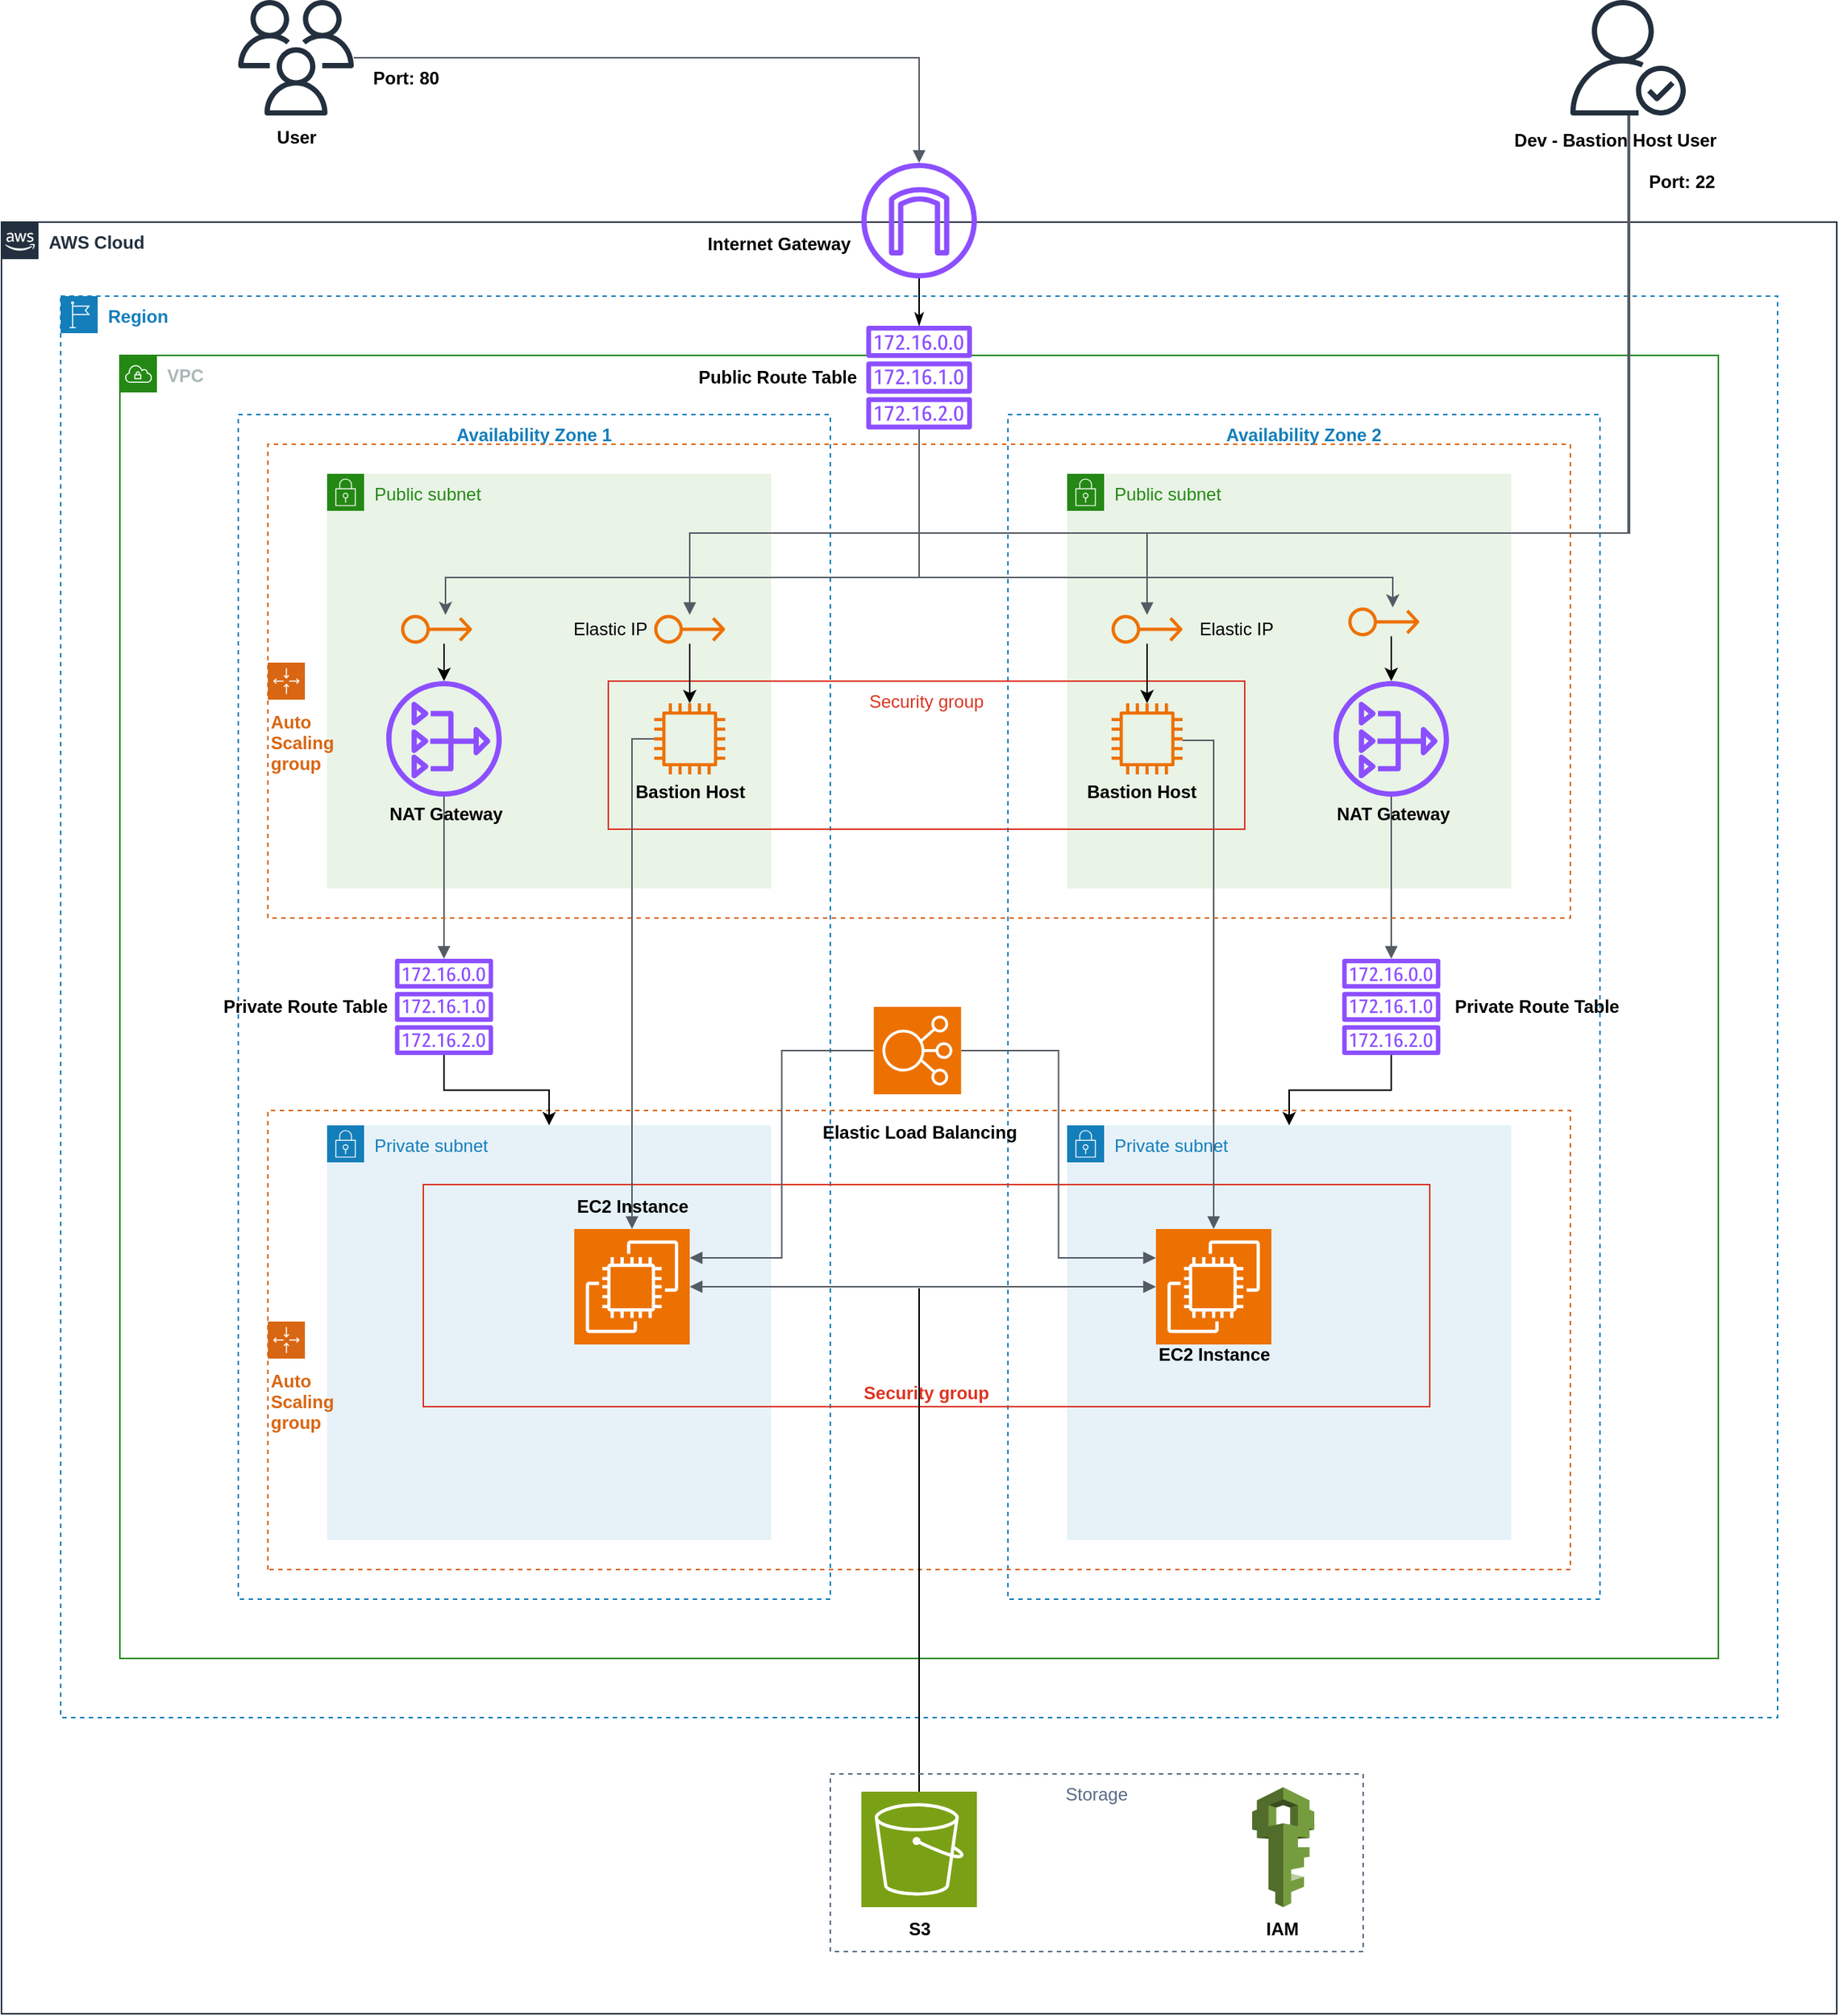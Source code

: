 <mxfile version="21.7.5" type="device">
  <diagram name="Page-1" id="vkGQn7WxQ3L01sFnEOGI">
    <mxGraphModel dx="2445" dy="1087" grid="1" gridSize="10" guides="1" tooltips="1" connect="1" arrows="1" fold="1" page="1" pageScale="1" pageWidth="850" pageHeight="1100" math="0" shadow="0">
      <root>
        <mxCell id="0" />
        <mxCell id="1" parent="0" />
        <mxCell id="5cvoMpTRVd37yO0GErrh-1" value="&lt;b&gt;AWS Cloud&lt;/b&gt;" style="points=[[0,0],[0.25,0],[0.5,0],[0.75,0],[1,0],[1,0.25],[1,0.5],[1,0.75],[1,1],[0.75,1],[0.5,1],[0.25,1],[0,1],[0,0.75],[0,0.5],[0,0.25]];outlineConnect=0;gradientColor=none;html=1;whiteSpace=wrap;fontSize=12;fontStyle=0;container=1;pointerEvents=0;collapsible=0;recursiveResize=0;shape=mxgraph.aws4.group;grIcon=mxgraph.aws4.group_aws_cloud_alt;strokeColor=#232F3E;fillColor=none;verticalAlign=top;align=left;spacingLeft=30;fontColor=#232F3E;dashed=0;" parent="1" vertex="1">
          <mxGeometry x="-40" y="150" width="1240" height="1210" as="geometry" />
        </mxCell>
        <mxCell id="5cvoMpTRVd37yO0GErrh-3" value="&lt;b&gt;VPC&lt;/b&gt;" style="points=[[0,0],[0.25,0],[0.5,0],[0.75,0],[1,0],[1,0.25],[1,0.5],[1,0.75],[1,1],[0.75,1],[0.5,1],[0.25,1],[0,1],[0,0.75],[0,0.5],[0,0.25]];outlineConnect=0;gradientColor=none;html=1;whiteSpace=wrap;fontSize=12;fontStyle=0;container=1;pointerEvents=0;collapsible=0;recursiveResize=0;shape=mxgraph.aws4.group;grIcon=mxgraph.aws4.group_vpc;strokeColor=#248814;fillColor=none;verticalAlign=top;align=left;spacingLeft=30;fontColor=#AAB7B8;dashed=0;" parent="5cvoMpTRVd37yO0GErrh-1" vertex="1">
          <mxGeometry x="80" y="90" width="1080" height="880" as="geometry" />
        </mxCell>
        <mxCell id="5cvoMpTRVd37yO0GErrh-11" value="&lt;b&gt;Region&lt;/b&gt;" style="points=[[0,0],[0.25,0],[0.5,0],[0.75,0],[1,0],[1,0.25],[1,0.5],[1,0.75],[1,1],[0.75,1],[0.5,1],[0.25,1],[0,1],[0,0.75],[0,0.5],[0,0.25]];outlineConnect=0;gradientColor=none;html=1;whiteSpace=wrap;fontSize=12;fontStyle=0;container=1;pointerEvents=0;collapsible=0;recursiveResize=0;shape=mxgraph.aws4.group;grIcon=mxgraph.aws4.group_region;strokeColor=#147EBA;fillColor=none;verticalAlign=top;align=left;spacingLeft=30;fontColor=#147EBA;dashed=1;" parent="5cvoMpTRVd37yO0GErrh-1" vertex="1">
          <mxGeometry x="40" y="50" width="1160" height="960" as="geometry" />
        </mxCell>
        <mxCell id="5cvoMpTRVd37yO0GErrh-5" value="&lt;b&gt;Availability Zone 1&lt;/b&gt;" style="fillColor=none;strokeColor=#147EBA;dashed=1;verticalAlign=top;fontStyle=0;fontColor=#147EBA;whiteSpace=wrap;html=1;" parent="5cvoMpTRVd37yO0GErrh-11" vertex="1">
          <mxGeometry x="120" y="80" width="400" height="800" as="geometry" />
        </mxCell>
        <mxCell id="5cvoMpTRVd37yO0GErrh-7" value="Public subnet" style="points=[[0,0],[0.25,0],[0.5,0],[0.75,0],[1,0],[1,0.25],[1,0.5],[1,0.75],[1,1],[0.75,1],[0.5,1],[0.25,1],[0,1],[0,0.75],[0,0.5],[0,0.25]];outlineConnect=0;gradientColor=none;html=1;whiteSpace=wrap;fontSize=12;fontStyle=0;container=1;pointerEvents=0;collapsible=0;recursiveResize=0;shape=mxgraph.aws4.group;grIcon=mxgraph.aws4.group_security_group;grStroke=0;strokeColor=#248814;fillColor=#E9F3E6;verticalAlign=top;align=left;spacingLeft=30;fontColor=#248814;dashed=0;" parent="5cvoMpTRVd37yO0GErrh-11" vertex="1">
          <mxGeometry x="180" y="120" width="300" height="280" as="geometry" />
        </mxCell>
        <mxCell id="5cvoMpTRVd37yO0GErrh-9" value="Private subnet" style="points=[[0,0],[0.25,0],[0.5,0],[0.75,0],[1,0],[1,0.25],[1,0.5],[1,0.75],[1,1],[0.75,1],[0.5,1],[0.25,1],[0,1],[0,0.75],[0,0.5],[0,0.25]];outlineConnect=0;gradientColor=none;html=1;whiteSpace=wrap;fontSize=12;fontStyle=0;container=1;pointerEvents=0;collapsible=0;recursiveResize=0;shape=mxgraph.aws4.group;grIcon=mxgraph.aws4.group_security_group;grStroke=0;strokeColor=#147EBA;fillColor=#E6F2F8;verticalAlign=top;align=left;spacingLeft=30;fontColor=#147EBA;dashed=0;" parent="5cvoMpTRVd37yO0GErrh-11" vertex="1">
          <mxGeometry x="180" y="560" width="300" height="280" as="geometry" />
        </mxCell>
        <mxCell id="5cvoMpTRVd37yO0GErrh-6" value="&lt;b&gt;Availability Zone 2&lt;/b&gt;" style="fillColor=none;strokeColor=#147EBA;dashed=1;verticalAlign=top;fontStyle=0;fontColor=#147EBA;whiteSpace=wrap;html=1;" parent="5cvoMpTRVd37yO0GErrh-11" vertex="1">
          <mxGeometry x="640" y="80" width="400" height="800" as="geometry" />
        </mxCell>
        <mxCell id="5cvoMpTRVd37yO0GErrh-8" value="Public subnet" style="points=[[0,0],[0.25,0],[0.5,0],[0.75,0],[1,0],[1,0.25],[1,0.5],[1,0.75],[1,1],[0.75,1],[0.5,1],[0.25,1],[0,1],[0,0.75],[0,0.5],[0,0.25]];outlineConnect=0;gradientColor=none;html=1;whiteSpace=wrap;fontSize=12;fontStyle=0;container=1;pointerEvents=0;collapsible=0;recursiveResize=0;shape=mxgraph.aws4.group;grIcon=mxgraph.aws4.group_security_group;grStroke=0;strokeColor=#248814;fillColor=#E9F3E6;verticalAlign=top;align=left;spacingLeft=30;fontColor=#248814;dashed=0;" parent="5cvoMpTRVd37yO0GErrh-11" vertex="1">
          <mxGeometry x="680" y="120" width="300" height="280" as="geometry" />
        </mxCell>
        <mxCell id="5cvoMpTRVd37yO0GErrh-28" value="" style="sketch=0;outlineConnect=0;fontColor=#232F3E;gradientColor=none;fillColor=#ED7100;strokeColor=none;dashed=0;verticalLabelPosition=bottom;verticalAlign=top;align=center;html=1;fontSize=12;fontStyle=0;aspect=fixed;pointerEvents=1;shape=mxgraph.aws4.instance2;" parent="5cvoMpTRVd37yO0GErrh-8" vertex="1">
          <mxGeometry x="30" y="155" width="48" height="48" as="geometry" />
        </mxCell>
        <mxCell id="5cvoMpTRVd37yO0GErrh-10" value="Private subnet" style="points=[[0,0],[0.25,0],[0.5,0],[0.75,0],[1,0],[1,0.25],[1,0.5],[1,0.75],[1,1],[0.75,1],[0.5,1],[0.25,1],[0,1],[0,0.75],[0,0.5],[0,0.25]];outlineConnect=0;gradientColor=none;html=1;whiteSpace=wrap;fontSize=12;fontStyle=0;container=1;pointerEvents=0;collapsible=0;recursiveResize=0;shape=mxgraph.aws4.group;grIcon=mxgraph.aws4.group_security_group;grStroke=0;strokeColor=#147EBA;fillColor=#E6F2F8;verticalAlign=top;align=left;spacingLeft=30;fontColor=#147EBA;dashed=0;" parent="5cvoMpTRVd37yO0GErrh-11" vertex="1">
          <mxGeometry x="680" y="560" width="300" height="280" as="geometry" />
        </mxCell>
        <mxCell id="5cvoMpTRVd37yO0GErrh-31" value="" style="sketch=0;points=[[0,0,0],[0.25,0,0],[0.5,0,0],[0.75,0,0],[1,0,0],[0,1,0],[0.25,1,0],[0.5,1,0],[0.75,1,0],[1,1,0],[0,0.25,0],[0,0.5,0],[0,0.75,0],[1,0.25,0],[1,0.5,0],[1,0.75,0]];outlineConnect=0;fontColor=#232F3E;fillColor=#ED7100;strokeColor=#ffffff;dashed=0;verticalLabelPosition=bottom;verticalAlign=top;align=center;html=1;fontSize=12;fontStyle=0;aspect=fixed;shape=mxgraph.aws4.resourceIcon;resIcon=mxgraph.aws4.ec2;" parent="5cvoMpTRVd37yO0GErrh-11" vertex="1">
          <mxGeometry x="347" y="630" width="78" height="78" as="geometry" />
        </mxCell>
        <mxCell id="5cvoMpTRVd37yO0GErrh-32" value="" style="sketch=0;points=[[0,0,0],[0.25,0,0],[0.5,0,0],[0.75,0,0],[1,0,0],[0,1,0],[0.25,1,0],[0.5,1,0],[0.75,1,0],[1,1,0],[0,0.25,0],[0,0.5,0],[0,0.75,0],[1,0.25,0],[1,0.5,0],[1,0.75,0]];outlineConnect=0;fontColor=#232F3E;fillColor=#ED7100;strokeColor=#ffffff;dashed=0;verticalLabelPosition=bottom;verticalAlign=top;align=center;html=1;fontSize=12;fontStyle=0;aspect=fixed;shape=mxgraph.aws4.resourceIcon;resIcon=mxgraph.aws4.ec2;" parent="5cvoMpTRVd37yO0GErrh-11" vertex="1">
          <mxGeometry x="740" y="630" width="78" height="78" as="geometry" />
        </mxCell>
        <mxCell id="5cvoMpTRVd37yO0GErrh-38" value="" style="edgeStyle=orthogonalEdgeStyle;html=1;endArrow=block;elbow=vertical;startArrow=block;startFill=1;endFill=1;strokeColor=#545B64;rounded=0;exitX=1;exitY=0.5;exitDx=0;exitDy=0;exitPerimeter=0;entryX=0;entryY=0.5;entryDx=0;entryDy=0;entryPerimeter=0;" parent="5cvoMpTRVd37yO0GErrh-11" source="5cvoMpTRVd37yO0GErrh-31" target="5cvoMpTRVd37yO0GErrh-32" edge="1">
          <mxGeometry width="100" relative="1" as="geometry">
            <mxPoint x="530" y="660" as="sourcePoint" />
            <mxPoint x="630" y="660" as="targetPoint" />
          </mxGeometry>
        </mxCell>
        <mxCell id="5cvoMpTRVd37yO0GErrh-12" value="&lt;b&gt;&lt;br&gt;&lt;br&gt;&lt;br&gt;&lt;br&gt;Auto &lt;br&gt;Scaling &lt;br&gt;group&lt;/b&gt;" style="points=[[0,0],[0.25,0],[0.5,0],[0.75,0],[1,0],[1,0.25],[1,0.5],[1,0.75],[1,1],[0.75,1],[0.5,1],[0.25,1],[0,1],[0,0.75],[0,0.5],[0,0.25]];outlineConnect=0;gradientColor=none;html=1;whiteSpace=wrap;fontSize=12;fontStyle=0;container=1;pointerEvents=0;collapsible=0;recursiveResize=0;shape=mxgraph.aws4.groupCenter;grIcon=mxgraph.aws4.group_auto_scaling_group;grStroke=1;strokeColor=#D86613;fillColor=none;verticalAlign=middle;align=left;fontColor=#D86613;dashed=1;spacingTop=25;direction=north;" parent="5cvoMpTRVd37yO0GErrh-11" vertex="1">
          <mxGeometry x="140" y="550" width="880" height="310" as="geometry" />
        </mxCell>
        <mxCell id="5cvoMpTRVd37yO0GErrh-13" value="&lt;b&gt;Security group&lt;/b&gt;" style="fillColor=none;strokeColor=#DD3522;verticalAlign=bottom;fontStyle=0;fontColor=#DD3522;whiteSpace=wrap;html=1;direction=north;align=center;" parent="5cvoMpTRVd37yO0GErrh-12" vertex="1">
          <mxGeometry x="105" y="50" width="680" height="150" as="geometry" />
        </mxCell>
        <mxCell id="5cvoMpTRVd37yO0GErrh-93" value="Elastic Load Balancing" style="text;html=1;align=center;verticalAlign=middle;resizable=0;points=[];autosize=1;strokeColor=none;fillColor=none;fontStyle=1" parent="5cvoMpTRVd37yO0GErrh-12" vertex="1">
          <mxGeometry x="365" width="150" height="30" as="geometry" />
        </mxCell>
        <mxCell id="5cvoMpTRVd37yO0GErrh-39" value="" style="endArrow=none;html=1;rounded=0;exitX=0.5;exitY=0;exitDx=0;exitDy=0;exitPerimeter=0;" parent="5cvoMpTRVd37yO0GErrh-11" source="5cvoMpTRVd37yO0GErrh-22" edge="1">
          <mxGeometry width="50" height="50" relative="1" as="geometry">
            <mxPoint x="520" y="860" as="sourcePoint" />
            <mxPoint x="580" y="670" as="targetPoint" />
          </mxGeometry>
        </mxCell>
        <mxCell id="5cvoMpTRVd37yO0GErrh-16" value="" style="sketch=0;outlineConnect=0;fontColor=#232F3E;gradientColor=none;fillColor=#8C4FFF;strokeColor=none;dashed=0;verticalLabelPosition=bottom;verticalAlign=top;align=center;html=1;fontSize=12;fontStyle=0;aspect=fixed;pointerEvents=1;shape=mxgraph.aws4.nat_gateway;" parent="5cvoMpTRVd37yO0GErrh-11" vertex="1">
          <mxGeometry x="220" y="260" width="78" height="78" as="geometry" />
        </mxCell>
        <mxCell id="5cvoMpTRVd37yO0GErrh-45" value="" style="edgeStyle=orthogonalEdgeStyle;html=1;endArrow=block;elbow=vertical;startArrow=none;endFill=1;strokeColor=#545B64;rounded=0;" parent="5cvoMpTRVd37yO0GErrh-11" source="5cvoMpTRVd37yO0GErrh-16" target="5cvoMpTRVd37yO0GErrh-67" edge="1">
          <mxGeometry width="100" relative="1" as="geometry">
            <mxPoint x="370" y="380" as="sourcePoint" />
            <mxPoint x="580" y="480" as="targetPoint" />
            <Array as="points" />
          </mxGeometry>
        </mxCell>
        <mxCell id="5cvoMpTRVd37yO0GErrh-46" value="" style="edgeStyle=orthogonalEdgeStyle;html=1;endArrow=block;elbow=vertical;startArrow=none;endFill=1;strokeColor=#545B64;rounded=0;" parent="5cvoMpTRVd37yO0GErrh-11" source="5cvoMpTRVd37yO0GErrh-17" target="PjRyhQslUev43oaEKnDN-6" edge="1">
          <mxGeometry width="100" relative="1" as="geometry">
            <mxPoint x="790" y="430" as="sourcePoint" />
            <mxPoint x="580" y="490" as="targetPoint" />
            <Array as="points">
              <mxPoint x="899" y="450" />
              <mxPoint x="899" y="450" />
            </Array>
          </mxGeometry>
        </mxCell>
        <mxCell id="5cvoMpTRVd37yO0GErrh-49" value="" style="edgeStyle=orthogonalEdgeStyle;html=1;endArrow=block;elbow=vertical;startArrow=none;endFill=1;strokeColor=#545B64;rounded=0;entryX=0.5;entryY=0;entryDx=0;entryDy=0;entryPerimeter=0;" parent="5cvoMpTRVd37yO0GErrh-11" source="5cvoMpTRVd37yO0GErrh-28" target="5cvoMpTRVd37yO0GErrh-32" edge="1">
          <mxGeometry width="100" relative="1" as="geometry">
            <mxPoint x="820" y="450" as="sourcePoint" />
            <mxPoint x="920" y="450" as="targetPoint" />
            <Array as="points">
              <mxPoint x="779" y="300" />
            </Array>
          </mxGeometry>
        </mxCell>
        <mxCell id="5cvoMpTRVd37yO0GErrh-57" value="EC2 Instance" style="text;html=1;align=center;verticalAlign=middle;resizable=0;points=[];autosize=1;strokeColor=none;fillColor=none;fontStyle=1" parent="5cvoMpTRVd37yO0GErrh-11" vertex="1">
          <mxGeometry x="336" y="600" width="100" height="30" as="geometry" />
        </mxCell>
        <mxCell id="5cvoMpTRVd37yO0GErrh-58" value="EC2 Instance" style="text;html=1;align=center;verticalAlign=middle;resizable=0;points=[];autosize=1;strokeColor=none;fillColor=none;fontStyle=1" parent="5cvoMpTRVd37yO0GErrh-11" vertex="1">
          <mxGeometry x="729" y="700" width="100" height="30" as="geometry" />
        </mxCell>
        <mxCell id="5cvoMpTRVd37yO0GErrh-66" value="" style="edgeStyle=orthogonalEdgeStyle;html=1;endArrow=none;elbow=vertical;startArrow=classic;startFill=1;endFill=0;strokeColor=#545B64;rounded=0;" parent="5cvoMpTRVd37yO0GErrh-11" source="PjRyhQslUev43oaEKnDN-3" target="5cvoMpTRVd37yO0GErrh-71" edge="1">
          <mxGeometry width="100" relative="1" as="geometry">
            <mxPoint x="779.0" y="205.306" as="sourcePoint" />
            <mxPoint x="580" y="160" as="targetPoint" />
            <Array as="points">
              <mxPoint x="900" y="190" />
              <mxPoint x="580" y="190" />
            </Array>
          </mxGeometry>
        </mxCell>
        <mxCell id="5cvoMpTRVd37yO0GErrh-65" value="" style="edgeStyle=orthogonalEdgeStyle;html=1;endArrow=none;elbow=vertical;startArrow=classic;startFill=1;endFill=0;strokeColor=#545B64;rounded=0;" parent="5cvoMpTRVd37yO0GErrh-11" source="PjRyhQslUev43oaEKnDN-1" target="5cvoMpTRVd37yO0GErrh-71" edge="1">
          <mxGeometry width="100" relative="1" as="geometry">
            <mxPoint x="386.053" y="210.306" as="sourcePoint" />
            <mxPoint x="580" y="170" as="targetPoint" />
            <Array as="points">
              <mxPoint x="260" y="190" />
              <mxPoint x="580" y="190" />
            </Array>
          </mxGeometry>
        </mxCell>
        <mxCell id="5cvoMpTRVd37yO0GErrh-80" value="Public Route Table" style="text;html=1;align=center;verticalAlign=middle;resizable=0;points=[];autosize=1;strokeColor=none;fillColor=none;fontStyle=1" parent="5cvoMpTRVd37yO0GErrh-11" vertex="1">
          <mxGeometry x="419.35" y="40" width="130" height="30" as="geometry" />
        </mxCell>
        <mxCell id="5cvoMpTRVd37yO0GErrh-71" value="" style="sketch=0;outlineConnect=0;fontColor=#232F3E;gradientColor=none;fillColor=#8C4FFF;strokeColor=none;dashed=0;verticalLabelPosition=bottom;verticalAlign=top;align=center;html=1;fontSize=12;fontStyle=0;aspect=fixed;pointerEvents=1;shape=mxgraph.aws4.route_table;" parent="5cvoMpTRVd37yO0GErrh-11" vertex="1">
          <mxGeometry x="544.08" y="20" width="71.84" height="70" as="geometry" />
        </mxCell>
        <mxCell id="5cvoMpTRVd37yO0GErrh-89" value="&lt;b&gt;&lt;br&gt;&lt;br&gt;&lt;br&gt;&lt;br&gt;Auto &lt;br&gt;Scaling &lt;br&gt;group&lt;/b&gt;" style="points=[[0,0],[0.25,0],[0.5,0],[0.75,0],[1,0],[1,0.25],[1,0.5],[1,0.75],[1,1],[0.75,1],[0.5,1],[0.25,1],[0,1],[0,0.75],[0,0.5],[0,0.25]];outlineConnect=0;gradientColor=none;html=1;whiteSpace=wrap;fontSize=12;fontStyle=0;container=1;pointerEvents=0;collapsible=0;recursiveResize=0;shape=mxgraph.aws4.groupCenter;grIcon=mxgraph.aws4.group_auto_scaling_group;grStroke=1;strokeColor=#D86613;fillColor=none;verticalAlign=middle;align=left;fontColor=#D86613;dashed=1;spacingTop=25;direction=north;" parent="5cvoMpTRVd37yO0GErrh-11" vertex="1">
          <mxGeometry x="140" y="100" width="880" height="320" as="geometry" />
        </mxCell>
        <mxCell id="5cvoMpTRVd37yO0GErrh-142" value="Security group" style="fillColor=none;strokeColor=#DD3522;verticalAlign=top;fontStyle=0;fontColor=#DD3522;whiteSpace=wrap;html=1;" parent="5cvoMpTRVd37yO0GErrh-89" vertex="1">
          <mxGeometry x="230" y="160" width="430" height="100" as="geometry" />
        </mxCell>
        <mxCell id="5cvoMpTRVd37yO0GErrh-50" value="NAT Gateway" style="text;html=1;align=center;verticalAlign=middle;resizable=0;points=[];autosize=1;strokeColor=none;fillColor=none;fontStyle=1" parent="5cvoMpTRVd37yO0GErrh-89" vertex="1">
          <mxGeometry x="70" y="235" width="100" height="30" as="geometry" />
        </mxCell>
        <mxCell id="5cvoMpTRVd37yO0GErrh-51" value="NAT Gateway" style="text;html=1;align=center;verticalAlign=middle;resizable=0;points=[];autosize=1;strokeColor=none;fillColor=none;fontStyle=1" parent="5cvoMpTRVd37yO0GErrh-89" vertex="1">
          <mxGeometry x="710" y="235" width="100" height="30" as="geometry" />
        </mxCell>
        <mxCell id="5cvoMpTRVd37yO0GErrh-140" value="" style="sketch=0;outlineConnect=0;fontColor=#232F3E;gradientColor=none;fillColor=#ED7100;strokeColor=none;dashed=0;verticalLabelPosition=bottom;verticalAlign=top;align=center;html=1;fontSize=12;fontStyle=0;aspect=fixed;pointerEvents=1;shape=mxgraph.aws4.instance2;" parent="5cvoMpTRVd37yO0GErrh-89" vertex="1">
          <mxGeometry x="261" y="175" width="48" height="48" as="geometry" />
        </mxCell>
        <mxCell id="5cvoMpTRVd37yO0GErrh-153" value="" style="sketch=0;outlineConnect=0;fontColor=#232F3E;gradientColor=none;fillColor=#ED7100;strokeColor=none;dashed=0;verticalLabelPosition=bottom;verticalAlign=top;align=center;html=1;fontSize=12;fontStyle=0;aspect=fixed;pointerEvents=1;shape=mxgraph.aws4.elastic_ip_address;" parent="5cvoMpTRVd37yO0GErrh-89" vertex="1">
          <mxGeometry x="570" y="115" width="48" height="20" as="geometry" />
        </mxCell>
        <mxCell id="5cvoMpTRVd37yO0GErrh-91" value="" style="edgeStyle=orthogonalEdgeStyle;html=1;endArrow=block;elbow=vertical;startArrow=none;endFill=1;strokeColor=#545B64;rounded=0;entryX=1;entryY=0.25;entryDx=0;entryDy=0;entryPerimeter=0;exitX=0;exitY=0.5;exitDx=0;exitDy=0;exitPerimeter=0;" parent="5cvoMpTRVd37yO0GErrh-11" source="5cvoMpTRVd37yO0GErrh-94" target="5cvoMpTRVd37yO0GErrh-31" edge="1">
          <mxGeometry width="100" relative="1" as="geometry">
            <mxPoint x="551" y="510" as="sourcePoint" />
            <mxPoint x="430" y="550" as="targetPoint" />
          </mxGeometry>
        </mxCell>
        <mxCell id="5cvoMpTRVd37yO0GErrh-92" value="" style="edgeStyle=orthogonalEdgeStyle;html=1;endArrow=block;elbow=vertical;startArrow=none;endFill=1;strokeColor=#545B64;rounded=0;entryX=0;entryY=0.25;entryDx=0;entryDy=0;entryPerimeter=0;exitX=1;exitY=0.5;exitDx=0;exitDy=0;exitPerimeter=0;" parent="5cvoMpTRVd37yO0GErrh-11" source="5cvoMpTRVd37yO0GErrh-94" target="5cvoMpTRVd37yO0GErrh-32" edge="1">
          <mxGeometry width="100" relative="1" as="geometry">
            <mxPoint x="609" y="509" as="sourcePoint" />
            <mxPoint x="435" y="660" as="targetPoint" />
          </mxGeometry>
        </mxCell>
        <mxCell id="5cvoMpTRVd37yO0GErrh-52" value="Bastion Host" style="text;html=1;align=center;verticalAlign=middle;resizable=0;points=[];autosize=1;strokeColor=none;fillColor=none;fontStyle=1" parent="5cvoMpTRVd37yO0GErrh-11" vertex="1">
          <mxGeometry x="680" y="320" width="100" height="30" as="geometry" />
        </mxCell>
        <mxCell id="5cvoMpTRVd37yO0GErrh-17" value="" style="sketch=0;outlineConnect=0;fontColor=#232F3E;gradientColor=none;fillColor=#8C4FFF;strokeColor=none;dashed=0;verticalLabelPosition=bottom;verticalAlign=top;align=center;html=1;fontSize=12;fontStyle=0;aspect=fixed;pointerEvents=1;shape=mxgraph.aws4.nat_gateway;" parent="5cvoMpTRVd37yO0GErrh-11" vertex="1">
          <mxGeometry x="860" y="260" width="78" height="78" as="geometry" />
        </mxCell>
        <mxCell id="5cvoMpTRVd37yO0GErrh-141" value="Bastion Host" style="text;html=1;align=center;verticalAlign=middle;resizable=0;points=[];autosize=1;strokeColor=none;fillColor=none;fontStyle=1" parent="5cvoMpTRVd37yO0GErrh-11" vertex="1">
          <mxGeometry x="375" y="320" width="100" height="30" as="geometry" />
        </mxCell>
        <mxCell id="5cvoMpTRVd37yO0GErrh-70" value="Private Route Table" style="text;html=1;align=center;verticalAlign=middle;resizable=0;points=[];autosize=1;strokeColor=none;fillColor=none;fontStyle=1" parent="5cvoMpTRVd37yO0GErrh-11" vertex="1">
          <mxGeometry x="100.0" y="465" width="130" height="30" as="geometry" />
        </mxCell>
        <mxCell id="5cvoMpTRVd37yO0GErrh-149" value="Elastic IP" style="text;html=1;align=center;verticalAlign=middle;resizable=0;points=[];autosize=1;strokeColor=none;fillColor=none;fontStyle=0" parent="5cvoMpTRVd37yO0GErrh-11" vertex="1">
          <mxGeometry x="336" y="210" width="70" height="30" as="geometry" />
        </mxCell>
        <mxCell id="5cvoMpTRVd37yO0GErrh-150" value="Elastic IP" style="text;html=1;align=center;verticalAlign=middle;resizable=0;points=[];autosize=1;strokeColor=none;fillColor=none;fontStyle=0" parent="5cvoMpTRVd37yO0GErrh-11" vertex="1">
          <mxGeometry x="759" y="210" width="70" height="30" as="geometry" />
        </mxCell>
        <mxCell id="5cvoMpTRVd37yO0GErrh-151" value="" style="edgeStyle=orthogonalEdgeStyle;html=1;endArrow=block;elbow=vertical;startArrow=none;endFill=1;strokeColor=#545B64;rounded=0;entryX=0.5;entryY=0;entryDx=0;entryDy=0;entryPerimeter=0;" parent="5cvoMpTRVd37yO0GErrh-11" source="5cvoMpTRVd37yO0GErrh-140" target="5cvoMpTRVd37yO0GErrh-31" edge="1">
          <mxGeometry width="100" relative="1" as="geometry">
            <mxPoint x="768" y="310" as="sourcePoint" />
            <mxPoint x="789" y="640" as="targetPoint" />
            <Array as="points">
              <mxPoint x="386" y="299" />
            </Array>
          </mxGeometry>
        </mxCell>
        <mxCell id="5cvoMpTRVd37yO0GErrh-155" style="edgeStyle=orthogonalEdgeStyle;rounded=0;orthogonalLoop=1;jettySize=auto;html=1;" parent="5cvoMpTRVd37yO0GErrh-11" source="5cvoMpTRVd37yO0GErrh-152" target="5cvoMpTRVd37yO0GErrh-140" edge="1">
          <mxGeometry relative="1" as="geometry" />
        </mxCell>
        <mxCell id="5cvoMpTRVd37yO0GErrh-152" value="" style="sketch=0;outlineConnect=0;fontColor=#232F3E;gradientColor=none;fillColor=#ED7100;strokeColor=none;dashed=0;verticalLabelPosition=bottom;verticalAlign=top;align=center;html=1;fontSize=12;fontStyle=0;aspect=fixed;pointerEvents=1;shape=mxgraph.aws4.elastic_ip_address;" parent="5cvoMpTRVd37yO0GErrh-11" vertex="1">
          <mxGeometry x="401" y="215" width="48" height="20" as="geometry" />
        </mxCell>
        <mxCell id="5cvoMpTRVd37yO0GErrh-160" style="edgeStyle=orthogonalEdgeStyle;rounded=0;orthogonalLoop=1;jettySize=auto;html=1;" parent="5cvoMpTRVd37yO0GErrh-11" source="5cvoMpTRVd37yO0GErrh-153" target="5cvoMpTRVd37yO0GErrh-28" edge="1">
          <mxGeometry relative="1" as="geometry" />
        </mxCell>
        <mxCell id="5cvoMpTRVd37yO0GErrh-94" value="" style="sketch=0;points=[[0,0,0],[0.25,0,0],[0.5,0,0],[0.75,0,0],[1,0,0],[0,1,0],[0.25,1,0],[0.5,1,0],[0.75,1,0],[1,1,0],[0,0.25,0],[0,0.5,0],[0,0.75,0],[1,0.25,0],[1,0.5,0],[1,0.75,0]];outlineConnect=0;fontColor=#232F3E;fillColor=#ED7100;strokeColor=#ffffff;dashed=0;verticalLabelPosition=bottom;verticalAlign=top;align=center;html=1;fontSize=12;fontStyle=0;aspect=fixed;shape=mxgraph.aws4.resourceIcon;resIcon=mxgraph.aws4.elastic_load_balancing;" parent="5cvoMpTRVd37yO0GErrh-11" vertex="1">
          <mxGeometry x="549.35" y="480" width="59" height="59" as="geometry" />
        </mxCell>
        <mxCell id="PjRyhQslUev43oaEKnDN-2" style="edgeStyle=orthogonalEdgeStyle;rounded=0;orthogonalLoop=1;jettySize=auto;html=1;" edge="1" parent="5cvoMpTRVd37yO0GErrh-11" source="PjRyhQslUev43oaEKnDN-1" target="5cvoMpTRVd37yO0GErrh-16">
          <mxGeometry relative="1" as="geometry">
            <Array as="points">
              <mxPoint x="259" y="250" />
              <mxPoint x="259" y="250" />
            </Array>
          </mxGeometry>
        </mxCell>
        <mxCell id="PjRyhQslUev43oaEKnDN-1" value="" style="sketch=0;outlineConnect=0;fontColor=#232F3E;gradientColor=none;fillColor=#ED7100;strokeColor=none;dashed=0;verticalLabelPosition=bottom;verticalAlign=top;align=center;html=1;fontSize=12;fontStyle=0;aspect=fixed;pointerEvents=1;shape=mxgraph.aws4.elastic_ip_address;" vertex="1" parent="5cvoMpTRVd37yO0GErrh-11">
          <mxGeometry x="230" y="215" width="48" height="20" as="geometry" />
        </mxCell>
        <mxCell id="PjRyhQslUev43oaEKnDN-5" value="" style="edgeStyle=orthogonalEdgeStyle;rounded=0;orthogonalLoop=1;jettySize=auto;html=1;" edge="1" parent="5cvoMpTRVd37yO0GErrh-11" source="PjRyhQslUev43oaEKnDN-3" target="5cvoMpTRVd37yO0GErrh-17">
          <mxGeometry relative="1" as="geometry">
            <Array as="points">
              <mxPoint x="899" y="240" />
              <mxPoint x="899" y="240" />
            </Array>
          </mxGeometry>
        </mxCell>
        <mxCell id="PjRyhQslUev43oaEKnDN-3" value="" style="sketch=0;outlineConnect=0;fontColor=#232F3E;gradientColor=none;fillColor=#ED7100;strokeColor=none;dashed=0;verticalLabelPosition=bottom;verticalAlign=top;align=center;html=1;fontSize=12;fontStyle=0;aspect=fixed;pointerEvents=1;shape=mxgraph.aws4.elastic_ip_address;" vertex="1" parent="5cvoMpTRVd37yO0GErrh-11">
          <mxGeometry x="870" y="210" width="48" height="20" as="geometry" />
        </mxCell>
        <mxCell id="PjRyhQslUev43oaEKnDN-7" value="" style="edgeStyle=orthogonalEdgeStyle;rounded=0;orthogonalLoop=1;jettySize=auto;html=1;" edge="1" parent="5cvoMpTRVd37yO0GErrh-11" source="5cvoMpTRVd37yO0GErrh-67" target="5cvoMpTRVd37yO0GErrh-9">
          <mxGeometry relative="1" as="geometry" />
        </mxCell>
        <mxCell id="5cvoMpTRVd37yO0GErrh-67" value="" style="sketch=0;outlineConnect=0;fontColor=#232F3E;gradientColor=none;fillColor=#8C4FFF;strokeColor=none;dashed=0;verticalLabelPosition=bottom;verticalAlign=top;align=center;html=1;fontSize=12;fontStyle=0;aspect=fixed;pointerEvents=1;shape=mxgraph.aws4.route_table;" parent="5cvoMpTRVd37yO0GErrh-11" vertex="1">
          <mxGeometry x="225.65" y="447.5" width="66.71" height="65" as="geometry" />
        </mxCell>
        <mxCell id="PjRyhQslUev43oaEKnDN-8" style="edgeStyle=orthogonalEdgeStyle;rounded=0;orthogonalLoop=1;jettySize=auto;html=1;" edge="1" parent="5cvoMpTRVd37yO0GErrh-11" source="PjRyhQslUev43oaEKnDN-6" target="5cvoMpTRVd37yO0GErrh-10">
          <mxGeometry relative="1" as="geometry" />
        </mxCell>
        <mxCell id="PjRyhQslUev43oaEKnDN-6" value="" style="sketch=0;outlineConnect=0;fontColor=#232F3E;gradientColor=none;fillColor=#8C4FFF;strokeColor=none;dashed=0;verticalLabelPosition=bottom;verticalAlign=top;align=center;html=1;fontSize=12;fontStyle=0;aspect=fixed;pointerEvents=1;shape=mxgraph.aws4.route_table;" vertex="1" parent="5cvoMpTRVd37yO0GErrh-11">
          <mxGeometry x="865.65" y="447.5" width="66.71" height="65" as="geometry" />
        </mxCell>
        <mxCell id="PjRyhQslUev43oaEKnDN-9" value="Private Route Table" style="text;html=1;align=center;verticalAlign=middle;resizable=0;points=[];autosize=1;strokeColor=none;fillColor=none;fontStyle=1" vertex="1" parent="5cvoMpTRVd37yO0GErrh-11">
          <mxGeometry x="932.36" y="465" width="130" height="30" as="geometry" />
        </mxCell>
        <mxCell id="5cvoMpTRVd37yO0GErrh-59" value="Internet Gateway" style="text;html=1;align=center;verticalAlign=middle;resizable=0;points=[];autosize=1;strokeColor=none;fillColor=none;fontStyle=1" parent="5cvoMpTRVd37yO0GErrh-1" vertex="1">
          <mxGeometry x="465" width="120" height="30" as="geometry" />
        </mxCell>
        <mxCell id="5cvoMpTRVd37yO0GErrh-35" value="Storage" style="fillColor=none;strokeColor=#5A6C86;dashed=1;verticalAlign=top;fontStyle=0;fontColor=#5A6C86;whiteSpace=wrap;html=1;" parent="5cvoMpTRVd37yO0GErrh-1" vertex="1">
          <mxGeometry x="560" y="1048" width="360" height="120" as="geometry" />
        </mxCell>
        <mxCell id="5cvoMpTRVd37yO0GErrh-63" value="S3" style="text;html=1;align=center;verticalAlign=middle;resizable=0;points=[];autosize=1;strokeColor=none;fillColor=none;fontStyle=1" parent="5cvoMpTRVd37yO0GErrh-1" vertex="1">
          <mxGeometry x="600" y="1138" width="40" height="30" as="geometry" />
        </mxCell>
        <mxCell id="5cvoMpTRVd37yO0GErrh-22" value="" style="sketch=0;points=[[0,0,0],[0.25,0,0],[0.5,0,0],[0.75,0,0],[1,0,0],[0,1,0],[0.25,1,0],[0.5,1,0],[0.75,1,0],[1,1,0],[0,0.25,0],[0,0.5,0],[0,0.75,0],[1,0.25,0],[1,0.5,0],[1,0.75,0]];outlineConnect=0;fontColor=#232F3E;fillColor=#7AA116;strokeColor=#ffffff;dashed=0;verticalLabelPosition=bottom;verticalAlign=top;align=center;html=1;fontSize=12;fontStyle=0;aspect=fixed;shape=mxgraph.aws4.resourceIcon;resIcon=mxgraph.aws4.s3;" parent="5cvoMpTRVd37yO0GErrh-1" vertex="1">
          <mxGeometry x="581" y="1060" width="78" height="78" as="geometry" />
        </mxCell>
        <mxCell id="5cvoMpTRVd37yO0GErrh-34" value="" style="outlineConnect=0;dashed=0;verticalLabelPosition=bottom;verticalAlign=top;align=center;html=1;shape=mxgraph.aws3.iam;fillColor=#759C3E;gradientColor=none;" parent="5cvoMpTRVd37yO0GErrh-1" vertex="1">
          <mxGeometry x="845" y="1057" width="42" height="81" as="geometry" />
        </mxCell>
        <mxCell id="5cvoMpTRVd37yO0GErrh-64" value="IAM" style="text;html=1;align=center;verticalAlign=middle;resizable=0;points=[];autosize=1;strokeColor=none;fillColor=none;fontStyle=1" parent="5cvoMpTRVd37yO0GErrh-1" vertex="1">
          <mxGeometry x="840" y="1138" width="50" height="30" as="geometry" />
        </mxCell>
        <mxCell id="5cvoMpTRVd37yO0GErrh-14" value="" style="sketch=0;outlineConnect=0;fontColor=#232F3E;gradientColor=none;fillColor=#232F3D;strokeColor=none;dashed=0;verticalLabelPosition=bottom;verticalAlign=top;align=center;html=1;fontSize=12;fontStyle=0;aspect=fixed;pointerEvents=1;shape=mxgraph.aws4.users;" parent="1" vertex="1">
          <mxGeometry x="120" width="78" height="78" as="geometry" />
        </mxCell>
        <mxCell id="5cvoMpTRVd37yO0GErrh-44" style="edgeStyle=orthogonalEdgeStyle;rounded=0;orthogonalLoop=1;jettySize=auto;html=1;endArrow=none;endFill=0;entryX=0.5;entryY=0;entryDx=0;entryDy=0;entryPerimeter=0;" parent="1" source="5cvoMpTRVd37yO0GErrh-18" edge="1">
          <mxGeometry relative="1" as="geometry">
            <mxPoint x="580" y="210" as="targetPoint" />
          </mxGeometry>
        </mxCell>
        <mxCell id="5cvoMpTRVd37yO0GErrh-18" value="" style="sketch=0;outlineConnect=0;fontColor=#232F3E;gradientColor=none;fillColor=#8C4FFF;strokeColor=none;dashed=0;verticalLabelPosition=bottom;verticalAlign=top;align=center;html=1;fontSize=12;fontStyle=0;aspect=fixed;pointerEvents=1;shape=mxgraph.aws4.internet_gateway;" parent="1" vertex="1">
          <mxGeometry x="541" y="110" width="78" height="78" as="geometry" />
        </mxCell>
        <mxCell id="5cvoMpTRVd37yO0GErrh-41" value="" style="edgeStyle=orthogonalEdgeStyle;html=1;endArrow=block;elbow=vertical;startArrow=none;endFill=1;strokeColor=#545B64;rounded=0;" parent="1" source="5cvoMpTRVd37yO0GErrh-14" target="5cvoMpTRVd37yO0GErrh-18" edge="1">
          <mxGeometry width="100" relative="1" as="geometry">
            <mxPoint x="230" y="50" as="sourcePoint" />
            <mxPoint x="330" y="50" as="targetPoint" />
          </mxGeometry>
        </mxCell>
        <mxCell id="5cvoMpTRVd37yO0GErrh-42" value="Port: 80" style="text;html=1;align=center;verticalAlign=middle;resizable=0;points=[];autosize=1;strokeColor=none;fillColor=none;fontStyle=1" parent="1" vertex="1">
          <mxGeometry x="198" y="38" width="70" height="30" as="geometry" />
        </mxCell>
        <mxCell id="5cvoMpTRVd37yO0GErrh-61" value="User" style="text;html=1;align=center;verticalAlign=middle;resizable=0;points=[];autosize=1;strokeColor=none;fillColor=none;fontStyle=1" parent="1" vertex="1">
          <mxGeometry x="134" y="78" width="50" height="30" as="geometry" />
        </mxCell>
        <mxCell id="5cvoMpTRVd37yO0GErrh-83" value="" style="edgeStyle=orthogonalEdgeStyle;rounded=0;orthogonalLoop=1;jettySize=auto;html=1;startArrow=classicThin;startFill=1;endArrow=none;endFill=0;" parent="1" source="5cvoMpTRVd37yO0GErrh-71" target="5cvoMpTRVd37yO0GErrh-18" edge="1">
          <mxGeometry relative="1" as="geometry" />
        </mxCell>
        <mxCell id="5cvoMpTRVd37yO0GErrh-85" value="" style="sketch=0;outlineConnect=0;fontColor=#232F3E;gradientColor=none;fillColor=#232F3D;strokeColor=none;dashed=0;verticalLabelPosition=bottom;verticalAlign=top;align=center;html=1;fontSize=12;fontStyle=0;aspect=fixed;pointerEvents=1;shape=mxgraph.aws4.authenticated_user;" parent="1" vertex="1">
          <mxGeometry x="1020" width="78" height="78" as="geometry" />
        </mxCell>
        <mxCell id="5cvoMpTRVd37yO0GErrh-86" value="Dev - Bastion Host User" style="text;html=1;align=center;verticalAlign=middle;resizable=0;points=[];autosize=1;strokeColor=none;fillColor=none;fontStyle=1" parent="1" vertex="1">
          <mxGeometry x="970" y="80" width="160" height="30" as="geometry" />
        </mxCell>
        <mxCell id="5cvoMpTRVd37yO0GErrh-144" value="" style="edgeStyle=orthogonalEdgeStyle;html=1;endArrow=block;elbow=vertical;startArrow=none;endFill=1;strokeColor=#545B64;rounded=0;" parent="1" source="5cvoMpTRVd37yO0GErrh-85" target="5cvoMpTRVd37yO0GErrh-152" edge="1">
          <mxGeometry width="100" relative="1" as="geometry">
            <mxPoint x="1040" y="80" as="sourcePoint" />
            <mxPoint x="273" y="320" as="targetPoint" />
            <Array as="points">
              <mxPoint x="1060" y="360" />
              <mxPoint x="425" y="360" />
            </Array>
          </mxGeometry>
        </mxCell>
        <mxCell id="5cvoMpTRVd37yO0GErrh-87" value="" style="edgeStyle=orthogonalEdgeStyle;html=1;endArrow=block;elbow=vertical;startArrow=none;endFill=1;strokeColor=#545B64;rounded=0;" parent="1" source="5cvoMpTRVd37yO0GErrh-85" target="5cvoMpTRVd37yO0GErrh-153" edge="1">
          <mxGeometry width="100" relative="1" as="geometry">
            <mxPoint x="1060" y="80" as="sourcePoint" />
            <mxPoint x="734" y="410" as="targetPoint" />
            <Array as="points">
              <mxPoint x="1059" y="360" />
              <mxPoint x="734" y="360" />
            </Array>
          </mxGeometry>
        </mxCell>
        <mxCell id="5cvoMpTRVd37yO0GErrh-161" value="&lt;b&gt;Port: 22&lt;/b&gt;" style="text;html=1;align=center;verticalAlign=middle;resizable=0;points=[];autosize=1;strokeColor=none;fillColor=none;" parent="1" vertex="1">
          <mxGeometry x="1060" y="108" width="70" height="30" as="geometry" />
        </mxCell>
      </root>
    </mxGraphModel>
  </diagram>
</mxfile>
